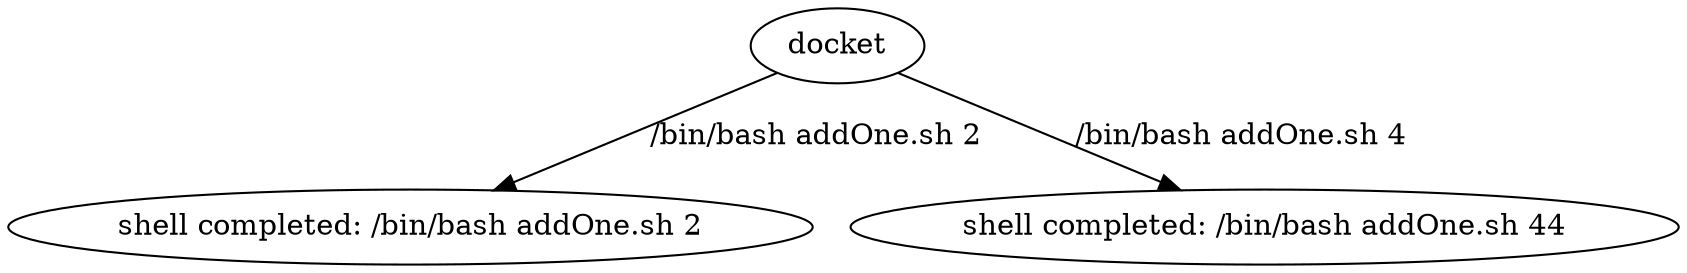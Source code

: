 digraph G {
  1 [label = "docket"];
  2 [label = "shell completed: /bin/bash addOne.sh 2"];
  3 [label = "shell completed: /bin/bash addOne.sh 44"];
  1 -> 2 [label = "/bin/bash addOne.sh 2"];
  1 -> 3 [label = "/bin/bash addOne.sh 4"];
}
